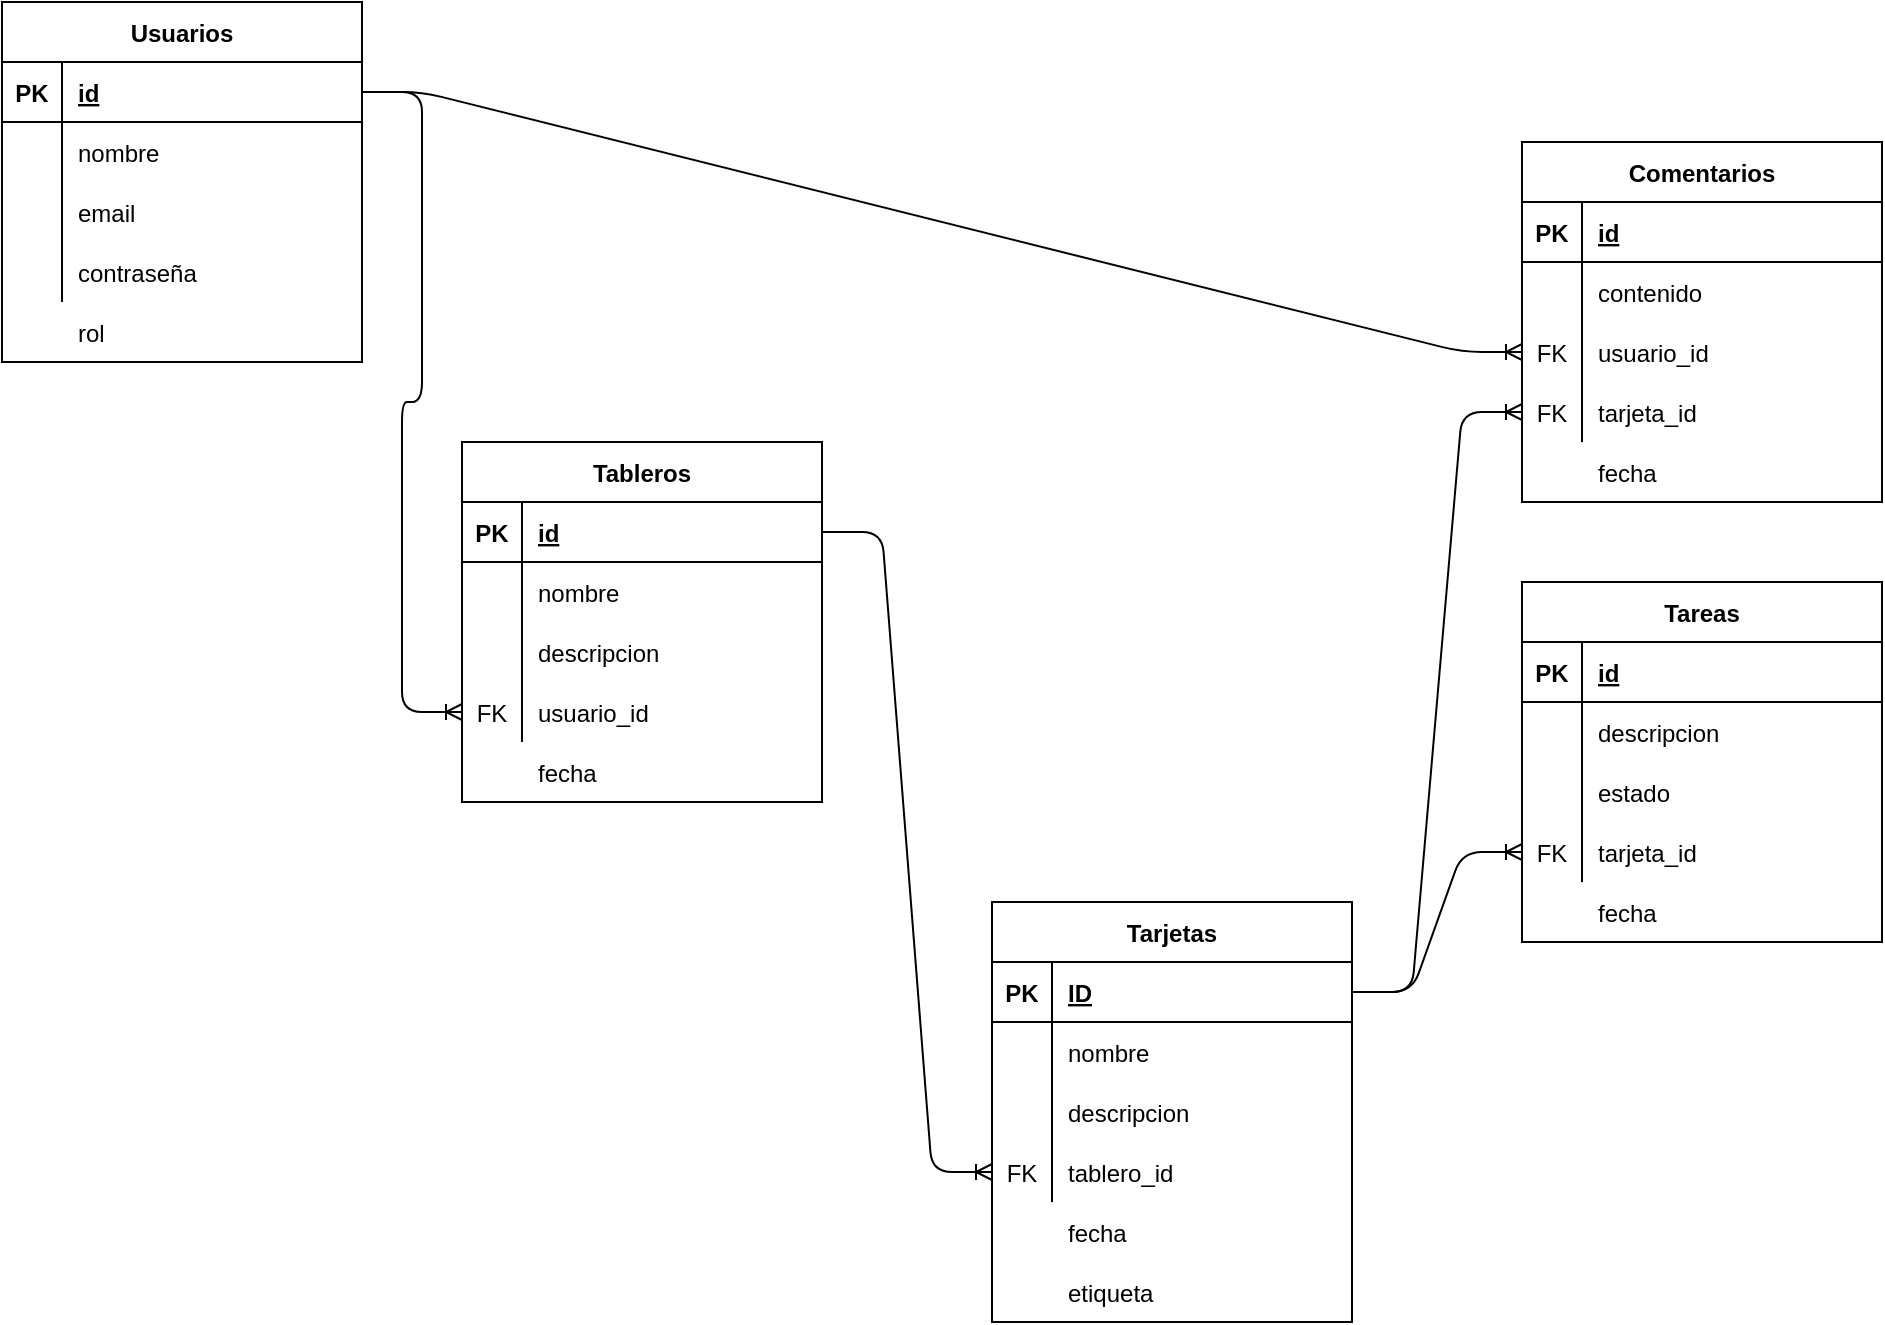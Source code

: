 <mxfile version="13.9.9" type="device"><diagram id="R2lEEEUBdFMjLlhIrx00" name="Page-1"><mxGraphModel dx="1874" dy="1684" grid="1" gridSize="10" guides="1" tooltips="1" connect="1" arrows="1" fold="1" page="1" pageScale="1" pageWidth="850" pageHeight="1100" math="0" shadow="0" extFonts="Permanent Marker^https://fonts.googleapis.com/css?family=Permanent+Marker"><root><mxCell id="0"/><mxCell id="1" parent="0"/><mxCell id="21bgfBJ_1KF2xXGR72f3-1" value="Usuarios" style="shape=table;startSize=30;container=1;collapsible=1;childLayout=tableLayout;fixedRows=1;rowLines=0;fontStyle=1;align=center;resizeLast=1;" vertex="1" parent="1"><mxGeometry x="-160" y="-10" width="180" height="180" as="geometry"/></mxCell><mxCell id="21bgfBJ_1KF2xXGR72f3-2" value="" style="shape=partialRectangle;collapsible=0;dropTarget=0;pointerEvents=0;fillColor=none;top=0;left=0;bottom=1;right=0;points=[[0,0.5],[1,0.5]];portConstraint=eastwest;" vertex="1" parent="21bgfBJ_1KF2xXGR72f3-1"><mxGeometry y="30" width="180" height="30" as="geometry"/></mxCell><mxCell id="21bgfBJ_1KF2xXGR72f3-3" value="PK" style="shape=partialRectangle;connectable=0;fillColor=none;top=0;left=0;bottom=0;right=0;fontStyle=1;overflow=hidden;" vertex="1" parent="21bgfBJ_1KF2xXGR72f3-2"><mxGeometry width="30" height="30" as="geometry"/></mxCell><mxCell id="21bgfBJ_1KF2xXGR72f3-4" value="id" style="shape=partialRectangle;connectable=0;fillColor=none;top=0;left=0;bottom=0;right=0;align=left;spacingLeft=6;fontStyle=5;overflow=hidden;" vertex="1" parent="21bgfBJ_1KF2xXGR72f3-2"><mxGeometry x="30" width="150" height="30" as="geometry"/></mxCell><mxCell id="21bgfBJ_1KF2xXGR72f3-5" value="" style="shape=partialRectangle;collapsible=0;dropTarget=0;pointerEvents=0;fillColor=none;top=0;left=0;bottom=0;right=0;points=[[0,0.5],[1,0.5]];portConstraint=eastwest;" vertex="1" parent="21bgfBJ_1KF2xXGR72f3-1"><mxGeometry y="60" width="180" height="30" as="geometry"/></mxCell><mxCell id="21bgfBJ_1KF2xXGR72f3-6" value="" style="shape=partialRectangle;connectable=0;fillColor=none;top=0;left=0;bottom=0;right=0;editable=1;overflow=hidden;" vertex="1" parent="21bgfBJ_1KF2xXGR72f3-5"><mxGeometry width="30" height="30" as="geometry"/></mxCell><mxCell id="21bgfBJ_1KF2xXGR72f3-7" value="nombre" style="shape=partialRectangle;connectable=0;fillColor=none;top=0;left=0;bottom=0;right=0;align=left;spacingLeft=6;overflow=hidden;" vertex="1" parent="21bgfBJ_1KF2xXGR72f3-5"><mxGeometry x="30" width="150" height="30" as="geometry"/></mxCell><mxCell id="21bgfBJ_1KF2xXGR72f3-8" value="" style="shape=partialRectangle;collapsible=0;dropTarget=0;pointerEvents=0;fillColor=none;top=0;left=0;bottom=0;right=0;points=[[0,0.5],[1,0.5]];portConstraint=eastwest;" vertex="1" parent="21bgfBJ_1KF2xXGR72f3-1"><mxGeometry y="90" width="180" height="30" as="geometry"/></mxCell><mxCell id="21bgfBJ_1KF2xXGR72f3-9" value="" style="shape=partialRectangle;connectable=0;fillColor=none;top=0;left=0;bottom=0;right=0;editable=1;overflow=hidden;" vertex="1" parent="21bgfBJ_1KF2xXGR72f3-8"><mxGeometry width="30" height="30" as="geometry"/></mxCell><mxCell id="21bgfBJ_1KF2xXGR72f3-10" value="email" style="shape=partialRectangle;connectable=0;fillColor=none;top=0;left=0;bottom=0;right=0;align=left;spacingLeft=6;overflow=hidden;" vertex="1" parent="21bgfBJ_1KF2xXGR72f3-8"><mxGeometry x="30" width="150" height="30" as="geometry"/></mxCell><mxCell id="21bgfBJ_1KF2xXGR72f3-11" value="" style="shape=partialRectangle;collapsible=0;dropTarget=0;pointerEvents=0;fillColor=none;top=0;left=0;bottom=0;right=0;points=[[0,0.5],[1,0.5]];portConstraint=eastwest;" vertex="1" parent="21bgfBJ_1KF2xXGR72f3-1"><mxGeometry y="120" width="180" height="30" as="geometry"/></mxCell><mxCell id="21bgfBJ_1KF2xXGR72f3-12" value="" style="shape=partialRectangle;connectable=0;fillColor=none;top=0;left=0;bottom=0;right=0;editable=1;overflow=hidden;" vertex="1" parent="21bgfBJ_1KF2xXGR72f3-11"><mxGeometry width="30" height="30" as="geometry"/></mxCell><mxCell id="21bgfBJ_1KF2xXGR72f3-13" value="contraseña" style="shape=partialRectangle;connectable=0;fillColor=none;top=0;left=0;bottom=0;right=0;align=left;spacingLeft=6;overflow=hidden;" vertex="1" parent="21bgfBJ_1KF2xXGR72f3-11"><mxGeometry x="30" width="150" height="30" as="geometry"/></mxCell><mxCell id="21bgfBJ_1KF2xXGR72f3-14" value="Tableros" style="shape=table;startSize=30;container=1;collapsible=1;childLayout=tableLayout;fixedRows=1;rowLines=0;fontStyle=1;align=center;resizeLast=1;" vertex="1" parent="1"><mxGeometry x="70" y="210" width="180" height="180" as="geometry"/></mxCell><mxCell id="21bgfBJ_1KF2xXGR72f3-15" value="" style="shape=partialRectangle;collapsible=0;dropTarget=0;pointerEvents=0;fillColor=none;top=0;left=0;bottom=1;right=0;points=[[0,0.5],[1,0.5]];portConstraint=eastwest;" vertex="1" parent="21bgfBJ_1KF2xXGR72f3-14"><mxGeometry y="30" width="180" height="30" as="geometry"/></mxCell><mxCell id="21bgfBJ_1KF2xXGR72f3-16" value="PK" style="shape=partialRectangle;connectable=0;fillColor=none;top=0;left=0;bottom=0;right=0;fontStyle=1;overflow=hidden;" vertex="1" parent="21bgfBJ_1KF2xXGR72f3-15"><mxGeometry width="30" height="30" as="geometry"/></mxCell><mxCell id="21bgfBJ_1KF2xXGR72f3-17" value="id" style="shape=partialRectangle;connectable=0;fillColor=none;top=0;left=0;bottom=0;right=0;align=left;spacingLeft=6;fontStyle=5;overflow=hidden;" vertex="1" parent="21bgfBJ_1KF2xXGR72f3-15"><mxGeometry x="30" width="150" height="30" as="geometry"/></mxCell><mxCell id="21bgfBJ_1KF2xXGR72f3-18" value="" style="shape=partialRectangle;collapsible=0;dropTarget=0;pointerEvents=0;fillColor=none;top=0;left=0;bottom=0;right=0;points=[[0,0.5],[1,0.5]];portConstraint=eastwest;" vertex="1" parent="21bgfBJ_1KF2xXGR72f3-14"><mxGeometry y="60" width="180" height="30" as="geometry"/></mxCell><mxCell id="21bgfBJ_1KF2xXGR72f3-19" value="" style="shape=partialRectangle;connectable=0;fillColor=none;top=0;left=0;bottom=0;right=0;editable=1;overflow=hidden;" vertex="1" parent="21bgfBJ_1KF2xXGR72f3-18"><mxGeometry width="30" height="30" as="geometry"/></mxCell><mxCell id="21bgfBJ_1KF2xXGR72f3-20" value="nombre " style="shape=partialRectangle;connectable=0;fillColor=none;top=0;left=0;bottom=0;right=0;align=left;spacingLeft=6;overflow=hidden;" vertex="1" parent="21bgfBJ_1KF2xXGR72f3-18"><mxGeometry x="30" width="150" height="30" as="geometry"/></mxCell><mxCell id="21bgfBJ_1KF2xXGR72f3-21" value="" style="shape=partialRectangle;collapsible=0;dropTarget=0;pointerEvents=0;fillColor=none;top=0;left=0;bottom=0;right=0;points=[[0,0.5],[1,0.5]];portConstraint=eastwest;" vertex="1" parent="21bgfBJ_1KF2xXGR72f3-14"><mxGeometry y="90" width="180" height="30" as="geometry"/></mxCell><mxCell id="21bgfBJ_1KF2xXGR72f3-22" value="" style="shape=partialRectangle;connectable=0;fillColor=none;top=0;left=0;bottom=0;right=0;editable=1;overflow=hidden;" vertex="1" parent="21bgfBJ_1KF2xXGR72f3-21"><mxGeometry width="30" height="30" as="geometry"/></mxCell><mxCell id="21bgfBJ_1KF2xXGR72f3-23" value="descripcion" style="shape=partialRectangle;connectable=0;fillColor=none;top=0;left=0;bottom=0;right=0;align=left;spacingLeft=6;overflow=hidden;" vertex="1" parent="21bgfBJ_1KF2xXGR72f3-21"><mxGeometry x="30" width="150" height="30" as="geometry"/></mxCell><mxCell id="21bgfBJ_1KF2xXGR72f3-24" value="" style="shape=partialRectangle;collapsible=0;dropTarget=0;pointerEvents=0;fillColor=none;top=0;left=0;bottom=0;right=0;points=[[0,0.5],[1,0.5]];portConstraint=eastwest;" vertex="1" parent="21bgfBJ_1KF2xXGR72f3-14"><mxGeometry y="120" width="180" height="30" as="geometry"/></mxCell><mxCell id="21bgfBJ_1KF2xXGR72f3-25" value="FK" style="shape=partialRectangle;connectable=0;fillColor=none;top=0;left=0;bottom=0;right=0;editable=1;overflow=hidden;" vertex="1" parent="21bgfBJ_1KF2xXGR72f3-24"><mxGeometry width="30" height="30" as="geometry"/></mxCell><mxCell id="21bgfBJ_1KF2xXGR72f3-26" value="usuario_id" style="shape=partialRectangle;connectable=0;fillColor=none;top=0;left=0;bottom=0;right=0;align=left;spacingLeft=6;overflow=hidden;" vertex="1" parent="21bgfBJ_1KF2xXGR72f3-24"><mxGeometry x="30" width="150" height="30" as="geometry"/></mxCell><mxCell id="21bgfBJ_1KF2xXGR72f3-27" value="Tarjetas" style="shape=table;startSize=30;container=1;collapsible=1;childLayout=tableLayout;fixedRows=1;rowLines=0;fontStyle=1;align=center;resizeLast=1;" vertex="1" parent="1"><mxGeometry x="335" y="440" width="180" height="210" as="geometry"/></mxCell><mxCell id="21bgfBJ_1KF2xXGR72f3-28" value="" style="shape=partialRectangle;collapsible=0;dropTarget=0;pointerEvents=0;fillColor=none;top=0;left=0;bottom=1;right=0;points=[[0,0.5],[1,0.5]];portConstraint=eastwest;" vertex="1" parent="21bgfBJ_1KF2xXGR72f3-27"><mxGeometry y="30" width="180" height="30" as="geometry"/></mxCell><mxCell id="21bgfBJ_1KF2xXGR72f3-29" value="PK" style="shape=partialRectangle;connectable=0;fillColor=none;top=0;left=0;bottom=0;right=0;fontStyle=1;overflow=hidden;" vertex="1" parent="21bgfBJ_1KF2xXGR72f3-28"><mxGeometry width="30" height="30" as="geometry"/></mxCell><mxCell id="21bgfBJ_1KF2xXGR72f3-30" value="ID" style="shape=partialRectangle;connectable=0;fillColor=none;top=0;left=0;bottom=0;right=0;align=left;spacingLeft=6;fontStyle=5;overflow=hidden;" vertex="1" parent="21bgfBJ_1KF2xXGR72f3-28"><mxGeometry x="30" width="150" height="30" as="geometry"/></mxCell><mxCell id="21bgfBJ_1KF2xXGR72f3-31" value="" style="shape=partialRectangle;collapsible=0;dropTarget=0;pointerEvents=0;fillColor=none;top=0;left=0;bottom=0;right=0;points=[[0,0.5],[1,0.5]];portConstraint=eastwest;" vertex="1" parent="21bgfBJ_1KF2xXGR72f3-27"><mxGeometry y="60" width="180" height="30" as="geometry"/></mxCell><mxCell id="21bgfBJ_1KF2xXGR72f3-32" value="" style="shape=partialRectangle;connectable=0;fillColor=none;top=0;left=0;bottom=0;right=0;editable=1;overflow=hidden;" vertex="1" parent="21bgfBJ_1KF2xXGR72f3-31"><mxGeometry width="30" height="30" as="geometry"/></mxCell><mxCell id="21bgfBJ_1KF2xXGR72f3-33" value="nombre" style="shape=partialRectangle;connectable=0;fillColor=none;top=0;left=0;bottom=0;right=0;align=left;spacingLeft=6;overflow=hidden;" vertex="1" parent="21bgfBJ_1KF2xXGR72f3-31"><mxGeometry x="30" width="150" height="30" as="geometry"/></mxCell><mxCell id="21bgfBJ_1KF2xXGR72f3-34" value="" style="shape=partialRectangle;collapsible=0;dropTarget=0;pointerEvents=0;fillColor=none;top=0;left=0;bottom=0;right=0;points=[[0,0.5],[1,0.5]];portConstraint=eastwest;" vertex="1" parent="21bgfBJ_1KF2xXGR72f3-27"><mxGeometry y="90" width="180" height="30" as="geometry"/></mxCell><mxCell id="21bgfBJ_1KF2xXGR72f3-35" value="" style="shape=partialRectangle;connectable=0;fillColor=none;top=0;left=0;bottom=0;right=0;editable=1;overflow=hidden;" vertex="1" parent="21bgfBJ_1KF2xXGR72f3-34"><mxGeometry width="30" height="30" as="geometry"/></mxCell><mxCell id="21bgfBJ_1KF2xXGR72f3-36" value="descripcion" style="shape=partialRectangle;connectable=0;fillColor=none;top=0;left=0;bottom=0;right=0;align=left;spacingLeft=6;overflow=hidden;" vertex="1" parent="21bgfBJ_1KF2xXGR72f3-34"><mxGeometry x="30" width="150" height="30" as="geometry"/></mxCell><mxCell id="21bgfBJ_1KF2xXGR72f3-37" value="" style="shape=partialRectangle;collapsible=0;dropTarget=0;pointerEvents=0;fillColor=none;top=0;left=0;bottom=0;right=0;points=[[0,0.5],[1,0.5]];portConstraint=eastwest;" vertex="1" parent="21bgfBJ_1KF2xXGR72f3-27"><mxGeometry y="120" width="180" height="30" as="geometry"/></mxCell><mxCell id="21bgfBJ_1KF2xXGR72f3-38" value="FK" style="shape=partialRectangle;connectable=0;fillColor=none;top=0;left=0;bottom=0;right=0;editable=1;overflow=hidden;" vertex="1" parent="21bgfBJ_1KF2xXGR72f3-37"><mxGeometry width="30" height="30" as="geometry"/></mxCell><mxCell id="21bgfBJ_1KF2xXGR72f3-39" value="tablero_id" style="shape=partialRectangle;connectable=0;fillColor=none;top=0;left=0;bottom=0;right=0;align=left;spacingLeft=6;overflow=hidden;" vertex="1" parent="21bgfBJ_1KF2xXGR72f3-37"><mxGeometry x="30" width="150" height="30" as="geometry"/></mxCell><mxCell id="21bgfBJ_1KF2xXGR72f3-40" value="Comentarios" style="shape=table;startSize=30;container=1;collapsible=1;childLayout=tableLayout;fixedRows=1;rowLines=0;fontStyle=1;align=center;resizeLast=1;" vertex="1" parent="1"><mxGeometry x="600" y="60" width="180" height="180" as="geometry"/></mxCell><mxCell id="21bgfBJ_1KF2xXGR72f3-41" value="" style="shape=partialRectangle;collapsible=0;dropTarget=0;pointerEvents=0;fillColor=none;top=0;left=0;bottom=1;right=0;points=[[0,0.5],[1,0.5]];portConstraint=eastwest;" vertex="1" parent="21bgfBJ_1KF2xXGR72f3-40"><mxGeometry y="30" width="180" height="30" as="geometry"/></mxCell><mxCell id="21bgfBJ_1KF2xXGR72f3-42" value="PK" style="shape=partialRectangle;connectable=0;fillColor=none;top=0;left=0;bottom=0;right=0;fontStyle=1;overflow=hidden;" vertex="1" parent="21bgfBJ_1KF2xXGR72f3-41"><mxGeometry width="30" height="30" as="geometry"/></mxCell><mxCell id="21bgfBJ_1KF2xXGR72f3-43" value="id" style="shape=partialRectangle;connectable=0;fillColor=none;top=0;left=0;bottom=0;right=0;align=left;spacingLeft=6;fontStyle=5;overflow=hidden;" vertex="1" parent="21bgfBJ_1KF2xXGR72f3-41"><mxGeometry x="30" width="150" height="30" as="geometry"/></mxCell><mxCell id="21bgfBJ_1KF2xXGR72f3-44" value="" style="shape=partialRectangle;collapsible=0;dropTarget=0;pointerEvents=0;fillColor=none;top=0;left=0;bottom=0;right=0;points=[[0,0.5],[1,0.5]];portConstraint=eastwest;" vertex="1" parent="21bgfBJ_1KF2xXGR72f3-40"><mxGeometry y="60" width="180" height="30" as="geometry"/></mxCell><mxCell id="21bgfBJ_1KF2xXGR72f3-45" value="" style="shape=partialRectangle;connectable=0;fillColor=none;top=0;left=0;bottom=0;right=0;editable=1;overflow=hidden;" vertex="1" parent="21bgfBJ_1KF2xXGR72f3-44"><mxGeometry width="30" height="30" as="geometry"/></mxCell><mxCell id="21bgfBJ_1KF2xXGR72f3-46" value="contenido" style="shape=partialRectangle;connectable=0;fillColor=none;top=0;left=0;bottom=0;right=0;align=left;spacingLeft=6;overflow=hidden;" vertex="1" parent="21bgfBJ_1KF2xXGR72f3-44"><mxGeometry x="30" width="150" height="30" as="geometry"/></mxCell><mxCell id="21bgfBJ_1KF2xXGR72f3-47" value="" style="shape=partialRectangle;collapsible=0;dropTarget=0;pointerEvents=0;fillColor=none;top=0;left=0;bottom=0;right=0;points=[[0,0.5],[1,0.5]];portConstraint=eastwest;" vertex="1" parent="21bgfBJ_1KF2xXGR72f3-40"><mxGeometry y="90" width="180" height="30" as="geometry"/></mxCell><mxCell id="21bgfBJ_1KF2xXGR72f3-48" value="FK" style="shape=partialRectangle;connectable=0;fillColor=none;top=0;left=0;bottom=0;right=0;editable=1;overflow=hidden;" vertex="1" parent="21bgfBJ_1KF2xXGR72f3-47"><mxGeometry width="30" height="30" as="geometry"/></mxCell><mxCell id="21bgfBJ_1KF2xXGR72f3-49" value="usuario_id" style="shape=partialRectangle;connectable=0;fillColor=none;top=0;left=0;bottom=0;right=0;align=left;spacingLeft=6;overflow=hidden;" vertex="1" parent="21bgfBJ_1KF2xXGR72f3-47"><mxGeometry x="30" width="150" height="30" as="geometry"/></mxCell><mxCell id="21bgfBJ_1KF2xXGR72f3-50" value="" style="shape=partialRectangle;collapsible=0;dropTarget=0;pointerEvents=0;fillColor=none;top=0;left=0;bottom=0;right=0;points=[[0,0.5],[1,0.5]];portConstraint=eastwest;" vertex="1" parent="21bgfBJ_1KF2xXGR72f3-40"><mxGeometry y="120" width="180" height="30" as="geometry"/></mxCell><mxCell id="21bgfBJ_1KF2xXGR72f3-51" value="FK" style="shape=partialRectangle;connectable=0;fillColor=none;top=0;left=0;bottom=0;right=0;editable=1;overflow=hidden;" vertex="1" parent="21bgfBJ_1KF2xXGR72f3-50"><mxGeometry width="30" height="30" as="geometry"/></mxCell><mxCell id="21bgfBJ_1KF2xXGR72f3-52" value="tarjeta_id" style="shape=partialRectangle;connectable=0;fillColor=none;top=0;left=0;bottom=0;right=0;align=left;spacingLeft=6;overflow=hidden;" vertex="1" parent="21bgfBJ_1KF2xXGR72f3-50"><mxGeometry x="30" width="150" height="30" as="geometry"/></mxCell><mxCell id="21bgfBJ_1KF2xXGR72f3-53" value="Tareas" style="shape=table;startSize=30;container=1;collapsible=1;childLayout=tableLayout;fixedRows=1;rowLines=0;fontStyle=1;align=center;resizeLast=1;" vertex="1" parent="1"><mxGeometry x="600" y="280" width="180" height="180" as="geometry"/></mxCell><mxCell id="21bgfBJ_1KF2xXGR72f3-54" value="" style="shape=partialRectangle;collapsible=0;dropTarget=0;pointerEvents=0;fillColor=none;top=0;left=0;bottom=1;right=0;points=[[0,0.5],[1,0.5]];portConstraint=eastwest;" vertex="1" parent="21bgfBJ_1KF2xXGR72f3-53"><mxGeometry y="30" width="180" height="30" as="geometry"/></mxCell><mxCell id="21bgfBJ_1KF2xXGR72f3-55" value="PK" style="shape=partialRectangle;connectable=0;fillColor=none;top=0;left=0;bottom=0;right=0;fontStyle=1;overflow=hidden;" vertex="1" parent="21bgfBJ_1KF2xXGR72f3-54"><mxGeometry width="30" height="30" as="geometry"/></mxCell><mxCell id="21bgfBJ_1KF2xXGR72f3-56" value="id" style="shape=partialRectangle;connectable=0;fillColor=none;top=0;left=0;bottom=0;right=0;align=left;spacingLeft=6;fontStyle=5;overflow=hidden;" vertex="1" parent="21bgfBJ_1KF2xXGR72f3-54"><mxGeometry x="30" width="150" height="30" as="geometry"/></mxCell><mxCell id="21bgfBJ_1KF2xXGR72f3-57" value="" style="shape=partialRectangle;collapsible=0;dropTarget=0;pointerEvents=0;fillColor=none;top=0;left=0;bottom=0;right=0;points=[[0,0.5],[1,0.5]];portConstraint=eastwest;" vertex="1" parent="21bgfBJ_1KF2xXGR72f3-53"><mxGeometry y="60" width="180" height="30" as="geometry"/></mxCell><mxCell id="21bgfBJ_1KF2xXGR72f3-58" value="" style="shape=partialRectangle;connectable=0;fillColor=none;top=0;left=0;bottom=0;right=0;editable=1;overflow=hidden;" vertex="1" parent="21bgfBJ_1KF2xXGR72f3-57"><mxGeometry width="30" height="30" as="geometry"/></mxCell><mxCell id="21bgfBJ_1KF2xXGR72f3-59" value="descripcion" style="shape=partialRectangle;connectable=0;fillColor=none;top=0;left=0;bottom=0;right=0;align=left;spacingLeft=6;overflow=hidden;" vertex="1" parent="21bgfBJ_1KF2xXGR72f3-57"><mxGeometry x="30" width="150" height="30" as="geometry"/></mxCell><mxCell id="21bgfBJ_1KF2xXGR72f3-60" value="" style="shape=partialRectangle;collapsible=0;dropTarget=0;pointerEvents=0;fillColor=none;top=0;left=0;bottom=0;right=0;points=[[0,0.5],[1,0.5]];portConstraint=eastwest;" vertex="1" parent="21bgfBJ_1KF2xXGR72f3-53"><mxGeometry y="90" width="180" height="30" as="geometry"/></mxCell><mxCell id="21bgfBJ_1KF2xXGR72f3-61" value="" style="shape=partialRectangle;connectable=0;fillColor=none;top=0;left=0;bottom=0;right=0;editable=1;overflow=hidden;" vertex="1" parent="21bgfBJ_1KF2xXGR72f3-60"><mxGeometry width="30" height="30" as="geometry"/></mxCell><mxCell id="21bgfBJ_1KF2xXGR72f3-62" value="estado" style="shape=partialRectangle;connectable=0;fillColor=none;top=0;left=0;bottom=0;right=0;align=left;spacingLeft=6;overflow=hidden;" vertex="1" parent="21bgfBJ_1KF2xXGR72f3-60"><mxGeometry x="30" width="150" height="30" as="geometry"/></mxCell><mxCell id="21bgfBJ_1KF2xXGR72f3-63" value="" style="shape=partialRectangle;collapsible=0;dropTarget=0;pointerEvents=0;fillColor=none;top=0;left=0;bottom=0;right=0;points=[[0,0.5],[1,0.5]];portConstraint=eastwest;" vertex="1" parent="21bgfBJ_1KF2xXGR72f3-53"><mxGeometry y="120" width="180" height="30" as="geometry"/></mxCell><mxCell id="21bgfBJ_1KF2xXGR72f3-64" value="FK" style="shape=partialRectangle;connectable=0;fillColor=none;top=0;left=0;bottom=0;right=0;editable=1;overflow=hidden;" vertex="1" parent="21bgfBJ_1KF2xXGR72f3-63"><mxGeometry width="30" height="30" as="geometry"/></mxCell><mxCell id="21bgfBJ_1KF2xXGR72f3-65" value="tarjeta_id" style="shape=partialRectangle;connectable=0;fillColor=none;top=0;left=0;bottom=0;right=0;align=left;spacingLeft=6;overflow=hidden;" vertex="1" parent="21bgfBJ_1KF2xXGR72f3-63"><mxGeometry x="30" width="150" height="30" as="geometry"/></mxCell><mxCell id="21bgfBJ_1KF2xXGR72f3-66" value="rol" style="shape=partialRectangle;connectable=0;fillColor=none;top=0;left=0;bottom=0;right=0;align=left;spacingLeft=6;overflow=hidden;" vertex="1" parent="1"><mxGeometry x="-130" y="140" width="150" height="30" as="geometry"/></mxCell><mxCell id="21bgfBJ_1KF2xXGR72f3-67" value="fecha" style="shape=partialRectangle;connectable=0;fillColor=none;top=0;left=0;bottom=0;right=0;align=left;spacingLeft=6;overflow=hidden;" vertex="1" parent="1"><mxGeometry x="100" y="360" width="150" height="30" as="geometry"/></mxCell><mxCell id="21bgfBJ_1KF2xXGR72f3-82" value="fecha" style="shape=partialRectangle;connectable=0;fillColor=none;top=0;left=0;bottom=0;right=0;align=left;spacingLeft=6;overflow=hidden;" vertex="1" parent="1"><mxGeometry x="365" y="590" width="150" height="30" as="geometry"/></mxCell><mxCell id="21bgfBJ_1KF2xXGR72f3-83" value="etiqueta" style="shape=partialRectangle;connectable=0;fillColor=none;top=0;left=0;bottom=0;right=0;align=left;spacingLeft=6;overflow=hidden;" vertex="1" parent="1"><mxGeometry x="365" y="620" width="150" height="30" as="geometry"/></mxCell><mxCell id="21bgfBJ_1KF2xXGR72f3-84" value="fecha" style="shape=partialRectangle;connectable=0;fillColor=none;top=0;left=0;bottom=0;right=0;align=left;spacingLeft=6;overflow=hidden;" vertex="1" parent="1"><mxGeometry x="630" y="430" width="150" height="30" as="geometry"/></mxCell><mxCell id="21bgfBJ_1KF2xXGR72f3-85" value="fecha" style="shape=partialRectangle;connectable=0;fillColor=none;top=0;left=0;bottom=0;right=0;align=left;spacingLeft=6;overflow=hidden;" vertex="1" parent="1"><mxGeometry x="630" y="210" width="150" height="30" as="geometry"/></mxCell><mxCell id="21bgfBJ_1KF2xXGR72f3-86" value="" style="edgeStyle=entityRelationEdgeStyle;fontSize=12;html=1;endArrow=ERoneToMany;exitX=1;exitY=0.5;exitDx=0;exitDy=0;" edge="1" parent="1" source="21bgfBJ_1KF2xXGR72f3-15" target="21bgfBJ_1KF2xXGR72f3-37"><mxGeometry width="100" height="100" relative="1" as="geometry"><mxPoint x="370" y="340" as="sourcePoint"/><mxPoint x="470" y="240" as="targetPoint"/></mxGeometry></mxCell><mxCell id="21bgfBJ_1KF2xXGR72f3-87" value="" style="edgeStyle=entityRelationEdgeStyle;fontSize=12;html=1;endArrow=ERoneToMany;entryX=0;entryY=0.5;entryDx=0;entryDy=0;" edge="1" parent="1" source="21bgfBJ_1KF2xXGR72f3-2" target="21bgfBJ_1KF2xXGR72f3-24"><mxGeometry width="100" height="100" relative="1" as="geometry"><mxPoint x="260" y="265" as="sourcePoint"/><mxPoint x="345" y="585" as="targetPoint"/></mxGeometry></mxCell><mxCell id="21bgfBJ_1KF2xXGR72f3-88" value="" style="edgeStyle=entityRelationEdgeStyle;fontSize=12;html=1;endArrow=ERoneToMany;exitX=1;exitY=0.5;exitDx=0;exitDy=0;entryX=0;entryY=0.5;entryDx=0;entryDy=0;" edge="1" parent="1" source="21bgfBJ_1KF2xXGR72f3-28" target="21bgfBJ_1KF2xXGR72f3-63"><mxGeometry width="100" height="100" relative="1" as="geometry"><mxPoint x="260" y="265" as="sourcePoint"/><mxPoint x="345" y="585" as="targetPoint"/></mxGeometry></mxCell><mxCell id="21bgfBJ_1KF2xXGR72f3-89" value="" style="edgeStyle=entityRelationEdgeStyle;fontSize=12;html=1;endArrow=ERoneToMany;exitX=1;exitY=0.5;exitDx=0;exitDy=0;entryX=0;entryY=0.5;entryDx=0;entryDy=0;" edge="1" parent="1" source="21bgfBJ_1KF2xXGR72f3-28" target="21bgfBJ_1KF2xXGR72f3-50"><mxGeometry width="100" height="100" relative="1" as="geometry"><mxPoint x="525" y="495" as="sourcePoint"/><mxPoint x="610" y="425" as="targetPoint"/></mxGeometry></mxCell><mxCell id="21bgfBJ_1KF2xXGR72f3-90" value="" style="edgeStyle=entityRelationEdgeStyle;fontSize=12;html=1;endArrow=ERoneToMany;exitX=1;exitY=0.5;exitDx=0;exitDy=0;" edge="1" parent="1" source="21bgfBJ_1KF2xXGR72f3-2" target="21bgfBJ_1KF2xXGR72f3-47"><mxGeometry width="100" height="100" relative="1" as="geometry"><mxPoint x="525" y="495" as="sourcePoint"/><mxPoint x="610" y="205" as="targetPoint"/></mxGeometry></mxCell></root></mxGraphModel></diagram></mxfile>